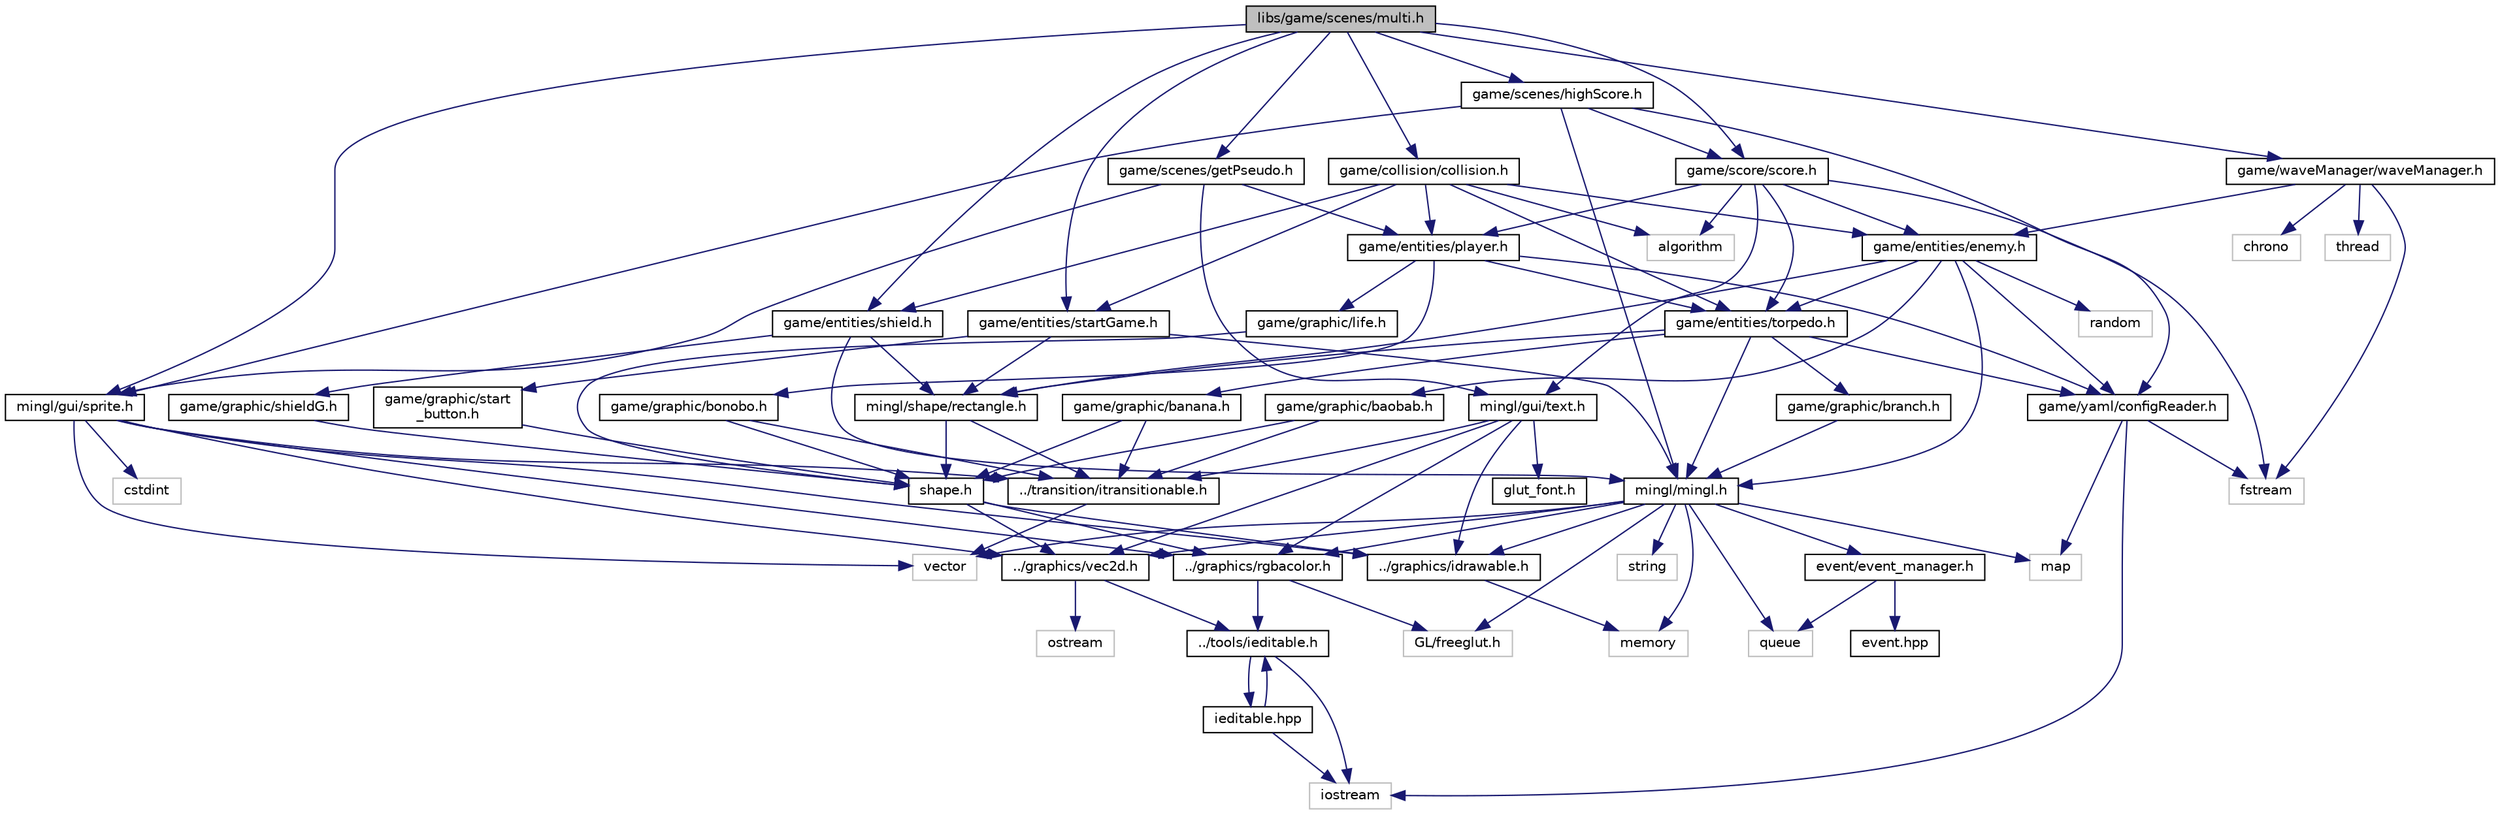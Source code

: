 digraph "libs/game/scenes/multi.h"
{
 // LATEX_PDF_SIZE
  edge [fontname="Helvetica",fontsize="10",labelfontname="Helvetica",labelfontsize="10"];
  node [fontname="Helvetica",fontsize="10",shape=record];
  Node1 [label="libs/game/scenes/multi.h",height=0.2,width=0.4,color="black", fillcolor="grey75", style="filled", fontcolor="black",tooltip="Gestion du mode de jeu multi."];
  Node1 -> Node2 [color="midnightblue",fontsize="10",style="solid"];
  Node2 [label="game/scenes/getPseudo.h",height=0.2,width=0.4,color="black", fillcolor="white", style="filled",URL="$get_pseudo_8h.html",tooltip="Scene du choix des pseudos."];
  Node2 -> Node3 [color="midnightblue",fontsize="10",style="solid"];
  Node3 [label="mingl/gui/text.h",height=0.2,width=0.4,color="black", fillcolor="white", style="filled",URL="$text_8h.html",tooltip="Du texte."];
  Node3 -> Node4 [color="midnightblue",fontsize="10",style="solid"];
  Node4 [label="glut_font.h",height=0.2,width=0.4,color="black", fillcolor="white", style="filled",URL="$glut__font_8h.html",tooltip="Classe utilitaire pour utiliser facilement les polices de Glut."];
  Node3 -> Node5 [color="midnightblue",fontsize="10",style="solid"];
  Node5 [label="../graphics/idrawable.h",height=0.2,width=0.4,color="black", fillcolor="white", style="filled",URL="$idrawable_8h.html",tooltip="Interface pour un objet affichable."];
  Node5 -> Node6 [color="midnightblue",fontsize="10",style="solid"];
  Node6 [label="memory",height=0.2,width=0.4,color="grey75", fillcolor="white", style="filled",tooltip=" "];
  Node3 -> Node7 [color="midnightblue",fontsize="10",style="solid"];
  Node7 [label="../graphics/rgbacolor.h",height=0.2,width=0.4,color="black", fillcolor="white", style="filled",URL="$rgbacolor_8h.html",tooltip="Représente une couleur RGBA."];
  Node7 -> Node8 [color="midnightblue",fontsize="10",style="solid"];
  Node8 [label="GL/freeglut.h",height=0.2,width=0.4,color="grey75", fillcolor="white", style="filled",tooltip=" "];
  Node7 -> Node9 [color="midnightblue",fontsize="10",style="solid"];
  Node9 [label="../tools/ieditable.h",height=0.2,width=0.4,color="black", fillcolor="white", style="filled",URL="$ieditable_8h.html",tooltip="declaration de la classe CEditable dans nsUtil"];
  Node9 -> Node10 [color="midnightblue",fontsize="10",style="solid"];
  Node10 [label="iostream",height=0.2,width=0.4,color="grey75", fillcolor="white", style="filled",tooltip=" "];
  Node9 -> Node11 [color="midnightblue",fontsize="10",style="solid"];
  Node11 [label="ieditable.hpp",height=0.2,width=0.4,color="black", fillcolor="white", style="filled",URL="$ieditable_8hpp.html",tooltip=" "];
  Node11 -> Node10 [color="midnightblue",fontsize="10",style="solid"];
  Node11 -> Node9 [color="midnightblue",fontsize="10",style="solid"];
  Node3 -> Node12 [color="midnightblue",fontsize="10",style="solid"];
  Node12 [label="../graphics/vec2d.h",height=0.2,width=0.4,color="black", fillcolor="white", style="filled",URL="$vec2d_8h.html",tooltip="Représente un vecteur sur deux dimensions."];
  Node12 -> Node13 [color="midnightblue",fontsize="10",style="solid"];
  Node13 [label="ostream",height=0.2,width=0.4,color="grey75", fillcolor="white", style="filled",tooltip=" "];
  Node12 -> Node9 [color="midnightblue",fontsize="10",style="solid"];
  Node3 -> Node14 [color="midnightblue",fontsize="10",style="solid"];
  Node14 [label="../transition/itransitionable.h",height=0.2,width=0.4,color="black", fillcolor="white", style="filled",URL="$itransitionable_8h.html",tooltip="Interface pour objet \"transitionable\"."];
  Node14 -> Node15 [color="midnightblue",fontsize="10",style="solid"];
  Node15 [label="vector",height=0.2,width=0.4,color="grey75", fillcolor="white", style="filled",tooltip=" "];
  Node2 -> Node16 [color="midnightblue",fontsize="10",style="solid"];
  Node16 [label="game/entities/player.h",height=0.2,width=0.4,color="black", fillcolor="white", style="filled",URL="$player_8h.html",tooltip="Permet de gérer les joueurs."];
  Node16 -> Node17 [color="midnightblue",fontsize="10",style="solid"];
  Node17 [label="game/entities/torpedo.h",height=0.2,width=0.4,color="black", fillcolor="white", style="filled",URL="$torpedo_8h.html",tooltip=" "];
  Node17 -> Node18 [color="midnightblue",fontsize="10",style="solid"];
  Node18 [label="mingl/mingl.h",height=0.2,width=0.4,color="black", fillcolor="white", style="filled",URL="$mingl_8h.html",tooltip="La bête."];
  Node18 -> Node19 [color="midnightblue",fontsize="10",style="solid"];
  Node19 [label="map",height=0.2,width=0.4,color="grey75", fillcolor="white", style="filled",tooltip=" "];
  Node18 -> Node6 [color="midnightblue",fontsize="10",style="solid"];
  Node18 -> Node20 [color="midnightblue",fontsize="10",style="solid"];
  Node20 [label="queue",height=0.2,width=0.4,color="grey75", fillcolor="white", style="filled",tooltip=" "];
  Node18 -> Node21 [color="midnightblue",fontsize="10",style="solid"];
  Node21 [label="string",height=0.2,width=0.4,color="grey75", fillcolor="white", style="filled",tooltip=" "];
  Node18 -> Node15 [color="midnightblue",fontsize="10",style="solid"];
  Node18 -> Node8 [color="midnightblue",fontsize="10",style="solid"];
  Node18 -> Node5 [color="midnightblue",fontsize="10",style="solid"];
  Node18 -> Node7 [color="midnightblue",fontsize="10",style="solid"];
  Node18 -> Node12 [color="midnightblue",fontsize="10",style="solid"];
  Node18 -> Node22 [color="midnightblue",fontsize="10",style="solid"];
  Node22 [label="event/event_manager.h",height=0.2,width=0.4,color="black", fillcolor="white", style="filled",URL="$event__manager_8h.html",tooltip="Gestionnaire d'événements de minGL."];
  Node22 -> Node20 [color="midnightblue",fontsize="10",style="solid"];
  Node22 -> Node23 [color="midnightblue",fontsize="10",style="solid"];
  Node23 [label="event.hpp",height=0.2,width=0.4,color="black", fillcolor="white", style="filled",URL="$event_8hpp.html",tooltip="Différents types utile pour le gestionnaire d'événements."];
  Node17 -> Node24 [color="midnightblue",fontsize="10",style="solid"];
  Node24 [label="mingl/shape/rectangle.h",height=0.2,width=0.4,color="black", fillcolor="white", style="filled",URL="$rectangle_8h.html",tooltip="Représente un rectangle."];
  Node24 -> Node25 [color="midnightblue",fontsize="10",style="solid"];
  Node25 [label="shape.h",height=0.2,width=0.4,color="black", fillcolor="white", style="filled",URL="$shape_8h.html",tooltip="Représente une forme."];
  Node25 -> Node5 [color="midnightblue",fontsize="10",style="solid"];
  Node25 -> Node7 [color="midnightblue",fontsize="10",style="solid"];
  Node25 -> Node12 [color="midnightblue",fontsize="10",style="solid"];
  Node24 -> Node14 [color="midnightblue",fontsize="10",style="solid"];
  Node17 -> Node26 [color="midnightblue",fontsize="10",style="solid"];
  Node26 [label="game/yaml/configReader.h",height=0.2,width=0.4,color="black", fillcolor="white", style="filled",URL="$config_reader_8h.html",tooltip="Gestion de la lecture du fichier de configuration."];
  Node26 -> Node27 [color="midnightblue",fontsize="10",style="solid"];
  Node27 [label="fstream",height=0.2,width=0.4,color="grey75", fillcolor="white", style="filled",tooltip=" "];
  Node26 -> Node19 [color="midnightblue",fontsize="10",style="solid"];
  Node26 -> Node10 [color="midnightblue",fontsize="10",style="solid"];
  Node17 -> Node28 [color="midnightblue",fontsize="10",style="solid"];
  Node28 [label="game/graphic/branch.h",height=0.2,width=0.4,color="black", fillcolor="white", style="filled",URL="$branch_8h.html",tooltip="Représente une branche."];
  Node28 -> Node18 [color="midnightblue",fontsize="10",style="solid"];
  Node17 -> Node29 [color="midnightblue",fontsize="10",style="solid"];
  Node29 [label="game/graphic/banana.h",height=0.2,width=0.4,color="black", fillcolor="white", style="filled",URL="$banana_8h.html",tooltip="Représente une banane."];
  Node29 -> Node25 [color="midnightblue",fontsize="10",style="solid"];
  Node29 -> Node14 [color="midnightblue",fontsize="10",style="solid"];
  Node16 -> Node26 [color="midnightblue",fontsize="10",style="solid"];
  Node16 -> Node30 [color="midnightblue",fontsize="10",style="solid"];
  Node30 [label="game/graphic/bonobo.h",height=0.2,width=0.4,color="black", fillcolor="white", style="filled",URL="$bonobo_8h.html",tooltip="Représente un bonobo."];
  Node30 -> Node25 [color="midnightblue",fontsize="10",style="solid"];
  Node30 -> Node14 [color="midnightblue",fontsize="10",style="solid"];
  Node16 -> Node31 [color="midnightblue",fontsize="10",style="solid"];
  Node31 [label="game/graphic/life.h",height=0.2,width=0.4,color="black", fillcolor="white", style="filled",URL="$life_8h.html",tooltip="Représente une coeur."];
  Node31 -> Node25 [color="midnightblue",fontsize="10",style="solid"];
  Node2 -> Node32 [color="midnightblue",fontsize="10",style="solid"];
  Node32 [label="mingl/gui/sprite.h",height=0.2,width=0.4,color="black", fillcolor="white", style="filled",URL="$sprite_8h.html",tooltip="Image pouvant être chargé depuis un fichier."];
  Node32 -> Node33 [color="midnightblue",fontsize="10",style="solid"];
  Node33 [label="cstdint",height=0.2,width=0.4,color="grey75", fillcolor="white", style="filled",tooltip=" "];
  Node32 -> Node15 [color="midnightblue",fontsize="10",style="solid"];
  Node32 -> Node5 [color="midnightblue",fontsize="10",style="solid"];
  Node32 -> Node7 [color="midnightblue",fontsize="10",style="solid"];
  Node32 -> Node12 [color="midnightblue",fontsize="10",style="solid"];
  Node32 -> Node14 [color="midnightblue",fontsize="10",style="solid"];
  Node1 -> Node34 [color="midnightblue",fontsize="10",style="solid"];
  Node34 [label="game/entities/startGame.h",height=0.2,width=0.4,color="black", fillcolor="white", style="filled",URL="$start_game_8h.html",tooltip="Permet de gérer le départ d'une partie."];
  Node34 -> Node18 [color="midnightblue",fontsize="10",style="solid"];
  Node34 -> Node24 [color="midnightblue",fontsize="10",style="solid"];
  Node34 -> Node35 [color="midnightblue",fontsize="10",style="solid"];
  Node35 [label="game/graphic/start\l_button.h",height=0.2,width=0.4,color="black", fillcolor="white", style="filled",URL="$start__button_8h.html",tooltip="Représente un bouton de début de jeu."];
  Node35 -> Node25 [color="midnightblue",fontsize="10",style="solid"];
  Node1 -> Node36 [color="midnightblue",fontsize="10",style="solid"];
  Node36 [label="game/score/score.h",height=0.2,width=0.4,color="black", fillcolor="white", style="filled",URL="$score_8h.html",tooltip="gestion du score des joueurs"];
  Node36 -> Node27 [color="midnightblue",fontsize="10",style="solid"];
  Node36 -> Node37 [color="midnightblue",fontsize="10",style="solid"];
  Node37 [label="algorithm",height=0.2,width=0.4,color="grey75", fillcolor="white", style="filled",tooltip=" "];
  Node36 -> Node3 [color="midnightblue",fontsize="10",style="solid"];
  Node36 -> Node38 [color="midnightblue",fontsize="10",style="solid"];
  Node38 [label="game/entities/enemy.h",height=0.2,width=0.4,color="black", fillcolor="white", style="filled",URL="$enemy_8h.html",tooltip="Permet de gérer les enemies."];
  Node38 -> Node18 [color="midnightblue",fontsize="10",style="solid"];
  Node38 -> Node24 [color="midnightblue",fontsize="10",style="solid"];
  Node38 -> Node26 [color="midnightblue",fontsize="10",style="solid"];
  Node38 -> Node17 [color="midnightblue",fontsize="10",style="solid"];
  Node38 -> Node39 [color="midnightblue",fontsize="10",style="solid"];
  Node39 [label="random",height=0.2,width=0.4,color="grey75", fillcolor="white", style="filled",tooltip=" "];
  Node38 -> Node40 [color="midnightblue",fontsize="10",style="solid"];
  Node40 [label="game/graphic/baobab.h",height=0.2,width=0.4,color="black", fillcolor="white", style="filled",URL="$baobab_8h.html",tooltip="Représente un baobab."];
  Node40 -> Node25 [color="midnightblue",fontsize="10",style="solid"];
  Node40 -> Node14 [color="midnightblue",fontsize="10",style="solid"];
  Node36 -> Node16 [color="midnightblue",fontsize="10",style="solid"];
  Node36 -> Node17 [color="midnightblue",fontsize="10",style="solid"];
  Node1 -> Node41 [color="midnightblue",fontsize="10",style="solid"];
  Node41 [label="game/collision/collision.h",height=0.2,width=0.4,color="black", fillcolor="white", style="filled",URL="$collision_8h.html",tooltip="Permet de gérer les collisions."];
  Node41 -> Node37 [color="midnightblue",fontsize="10",style="solid"];
  Node41 -> Node16 [color="midnightblue",fontsize="10",style="solid"];
  Node41 -> Node17 [color="midnightblue",fontsize="10",style="solid"];
  Node41 -> Node34 [color="midnightblue",fontsize="10",style="solid"];
  Node41 -> Node38 [color="midnightblue",fontsize="10",style="solid"];
  Node41 -> Node42 [color="midnightblue",fontsize="10",style="solid"];
  Node42 [label="game/entities/shield.h",height=0.2,width=0.4,color="black", fillcolor="white", style="filled",URL="$shield_8h.html",tooltip="Permet de gérer les boucliers."];
  Node42 -> Node18 [color="midnightblue",fontsize="10",style="solid"];
  Node42 -> Node24 [color="midnightblue",fontsize="10",style="solid"];
  Node42 -> Node43 [color="midnightblue",fontsize="10",style="solid"];
  Node43 [label="game/graphic/shieldG.h",height=0.2,width=0.4,color="black", fillcolor="white", style="filled",URL="$shield_g_8h.html",tooltip="Représente un bouclier en forme de feuille."];
  Node43 -> Node25 [color="midnightblue",fontsize="10",style="solid"];
  Node1 -> Node44 [color="midnightblue",fontsize="10",style="solid"];
  Node44 [label="game/waveManager/waveManager.h",height=0.2,width=0.4,color="black", fillcolor="white", style="filled",URL="$wave_manager_8h.html",tooltip="Gestion des vagues."];
  Node44 -> Node45 [color="midnightblue",fontsize="10",style="solid"];
  Node45 [label="thread",height=0.2,width=0.4,color="grey75", fillcolor="white", style="filled",tooltip=" "];
  Node44 -> Node46 [color="midnightblue",fontsize="10",style="solid"];
  Node46 [label="chrono",height=0.2,width=0.4,color="grey75", fillcolor="white", style="filled",tooltip=" "];
  Node44 -> Node27 [color="midnightblue",fontsize="10",style="solid"];
  Node44 -> Node38 [color="midnightblue",fontsize="10",style="solid"];
  Node1 -> Node42 [color="midnightblue",fontsize="10",style="solid"];
  Node1 -> Node32 [color="midnightblue",fontsize="10",style="solid"];
  Node1 -> Node47 [color="midnightblue",fontsize="10",style="solid"];
  Node47 [label="game/scenes/highScore.h",height=0.2,width=0.4,color="black", fillcolor="white", style="filled",URL="$high_score_8h.html",tooltip="Scène du high score."];
  Node47 -> Node18 [color="midnightblue",fontsize="10",style="solid"];
  Node47 -> Node26 [color="midnightblue",fontsize="10",style="solid"];
  Node47 -> Node36 [color="midnightblue",fontsize="10",style="solid"];
  Node47 -> Node32 [color="midnightblue",fontsize="10",style="solid"];
}

